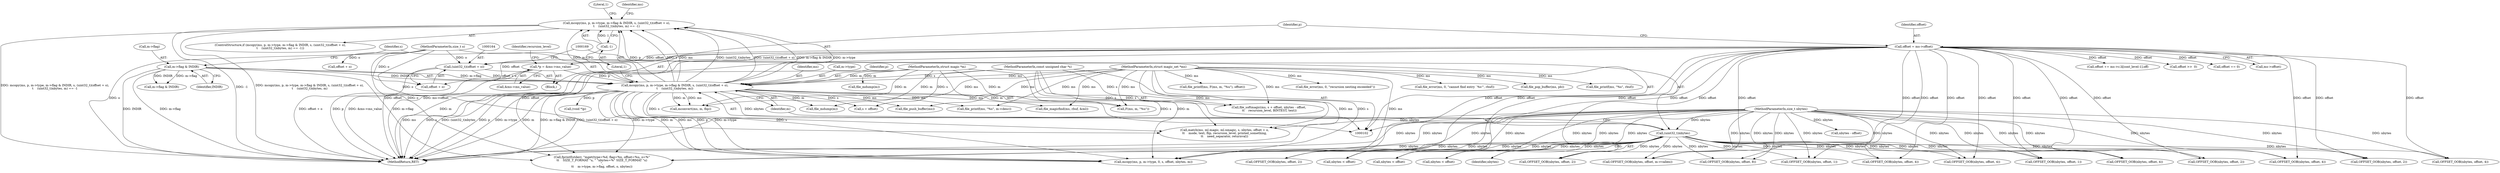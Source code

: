 digraph "0_file_6f737ddfadb596d7d4a993f7ed2141ffd664a81c@API" {
"1000150" [label="(Call,mcopy(ms, p, m->type, m->flag & INDIR, s, (uint32_t)(offset + o),\n\t    (uint32_t)nbytes, m) == -1)"];
"1000151" [label="(Call,mcopy(ms, p, m->type, m->flag & INDIR, s, (uint32_t)(offset + o),\n\t    (uint32_t)nbytes, m))"];
"1000103" [label="(MethodParameterIn,struct magic_set *ms)"];
"1000130" [label="(Call,*p = &ms->ms_value)"];
"1000157" [label="(Call,m->flag & INDIR)"];
"1000104" [label="(MethodParameterIn,const unsigned char *s)"];
"1000163" [label="(Call,(uint32_t)(offset + o))"];
"1000118" [label="(Call,offset = ms->offset)"];
"1000107" [label="(MethodParameterIn,size_t o)"];
"1000168" [label="(Call,(uint32_t)nbytes)"];
"1000106" [label="(MethodParameterIn,size_t nbytes)"];
"1000105" [label="(MethodParameterIn,struct magic *m)"];
"1000172" [label="(Call,-1)"];
"1000165" [label="(Call,offset + o)"];
"1000106" [label="(MethodParameterIn,size_t nbytes)"];
"1000531" [label="(Call,OFFSET_OOB(nbytes, offset, 2))"];
"1001518" [label="(Call,nbytes < offset)"];
"1001083" [label="(Call,OFFSET_OOB(nbytes, offset, 4))"];
"1000139" [label="(Identifier,recursion_level)"];
"1000176" [label="(Literal,1)"];
"1001755" [label="(MethodReturn,RET)"];
"1000116" [label="(Block,)"];
"1001575" [label="(Call,file_pop_buffer(ms, pb))"];
"1000170" [label="(Identifier,nbytes)"];
"1001442" [label="(Call,file_mdump(m))"];
"1001695" [label="(Call,match(ms, ml.magic, ml.nmagic, s, nbytes, offset + o,\n\t\t    mode, text, flip, recursion_level, printed_something,\n\t\t    need_separator, returnval))"];
"1001358" [label="(Call,offset += ms->c.li[cont_level-1].off)"];
"1000152" [label="(Identifier,ms)"];
"1001619" [label="(Call,file_printf(ms, \"%s\", rbuf))"];
"1000118" [label="(Call,offset = ms->offset)"];
"1001532" [label="(Call,nbytes < offset)"];
"1001403" [label="(Call,mcopy(ms, p, m->type, 0, s, offset, nbytes, m))"];
"1001747" [label="(Call,mconvert(ms, m, flip))"];
"1000173" [label="(Literal,1)"];
"1000207" [label="(Call,file_mdump(m))"];
"1001549" [label="(Call,file_softmagic(ms, s + offset, nbytes - offset,\n \t\t    recursion_level, BINTEST, text))"];
"1000107" [label="(MethodParameterIn,size_t o)"];
"1000158" [label="(Call,m->flag)"];
"1000154" [label="(Call,m->type)"];
"1000425" [label="(Call,OFFSET_OOB(nbytes, offset, 1))"];
"1000186" [label="(Call,fprintf(stderr, \"mget(type=%d, flag=%x, offset=%u, o=%\"\n\t\t    SIZE_T_FORMAT \"u, \" \"nbytes=%\" SIZE_T_FORMAT \"u)\n\",\n\t\t    m->type, m->flag, offset, o, nbytes))"];
"1000103" [label="(MethodParameterIn,struct magic_set *ms)"];
"1000151" [label="(Call,mcopy(ms, p, m->type, m->flag & INDIR, s, (uint32_t)(offset + o),\n\t    (uint32_t)nbytes, m))"];
"1000181" [label="(Identifier,ms)"];
"1000210" [label="(Call,m->flag & INDIR)"];
"1000634" [label="(Call,OFFSET_OOB(nbytes, offset, 2))"];
"1000150" [label="(Call,mcopy(ms, p, m->type, m->flag & INDIR, s, (uint32_t)(offset + o),\n\t    (uint32_t)nbytes, m) == -1)"];
"1000171" [label="(Identifier,m)"];
"1001551" [label="(Call,s + offset)"];
"1000131" [label="(Identifier,p)"];
"1000964" [label="(Call,OFFSET_OOB(nbytes, offset, 4))"];
"1001319" [label="(Call,offset >>  0)"];
"1001728" [label="(Call,file_printf(ms, \"%s\", m->desc))"];
"1001451" [label="(Call,OFFSET_OOB(nbytes, offset, 1))"];
"1000844" [label="(Call,OFFSET_OOB(nbytes, offset, 4))"];
"1000737" [label="(Call,OFFSET_OOB(nbytes, offset, 2))"];
"1001462" [label="(Call,OFFSET_OOB(nbytes, offset, 2))"];
"1001526" [label="(Call,offset == 0)"];
"1001202" [label="(Call,OFFSET_OOB(nbytes, offset, 4))"];
"1001602" [label="(Call,file_printf(ms, F(ms, m, \"%u\"), offset))"];
"1000162" [label="(Identifier,s)"];
"1000149" [label="(ControlStructure,if (mcopy(ms, p, m->type, m->flag & INDIR, s, (uint32_t)(offset + o),\n\t    (uint32_t)nbytes, m) == -1))"];
"1000153" [label="(Identifier,p)"];
"1000202" [label="(Call,(void *)p)"];
"1001507" [label="(Call,OFFSET_OOB(nbytes, offset, m->vallen))"];
"1000142" [label="(Call,file_error(ms, 0, \"recursion nesting exceeded\"))"];
"1001496" [label="(Call,OFFSET_OOB(nbytes, offset, 8))"];
"1001604" [label="(Call,F(ms, m, \"%u\"))"];
"1001485" [label="(Call,OFFSET_OOB(nbytes, offset, 4))"];
"1001705" [label="(Call,offset + o)"];
"1000130" [label="(Call,*p = &ms->ms_value)"];
"1000105" [label="(MethodParameterIn,struct magic *m)"];
"1000104" [label="(MethodParameterIn,const unsigned char *s)"];
"1001663" [label="(Call,file_magicfind(ms, rbuf, &ml))"];
"1000157" [label="(Call,m->flag & INDIR)"];
"1000161" [label="(Identifier,INDIR)"];
"1000132" [label="(Call,&ms->ms_value)"];
"1001541" [label="(Call,file_push_buffer(ms))"];
"1001637" [label="(Call,nbytes < offset)"];
"1001554" [label="(Call,nbytes - offset)"];
"1000168" [label="(Call,(uint32_t)nbytes)"];
"1000120" [label="(Call,ms->offset)"];
"1001671" [label="(Call,file_error(ms, 0, \"cannot find entry `%s'\", rbuf))"];
"1000119" [label="(Identifier,offset)"];
"1000172" [label="(Call,-1)"];
"1000163" [label="(Call,(uint32_t)(offset + o))"];
"1000150" -> "1000149"  [label="AST: "];
"1000150" -> "1000172"  [label="CFG: "];
"1000151" -> "1000150"  [label="AST: "];
"1000172" -> "1000150"  [label="AST: "];
"1000176" -> "1000150"  [label="CFG: "];
"1000181" -> "1000150"  [label="CFG: "];
"1000150" -> "1001755"  [label="DDG: -1"];
"1000150" -> "1001755"  [label="DDG: mcopy(ms, p, m->type, m->flag & INDIR, s, (uint32_t)(offset + o),\n\t    (uint32_t)nbytes, m)"];
"1000150" -> "1001755"  [label="DDG: mcopy(ms, p, m->type, m->flag & INDIR, s, (uint32_t)(offset + o),\n\t    (uint32_t)nbytes, m) == -1"];
"1000151" -> "1000150"  [label="DDG: s"];
"1000151" -> "1000150"  [label="DDG: ms"];
"1000151" -> "1000150"  [label="DDG: (uint32_t)(offset + o)"];
"1000151" -> "1000150"  [label="DDG: m->flag & INDIR"];
"1000151" -> "1000150"  [label="DDG: m->type"];
"1000151" -> "1000150"  [label="DDG: m"];
"1000151" -> "1000150"  [label="DDG: p"];
"1000151" -> "1000150"  [label="DDG: (uint32_t)nbytes"];
"1000172" -> "1000150"  [label="DDG: 1"];
"1000151" -> "1000171"  [label="CFG: "];
"1000152" -> "1000151"  [label="AST: "];
"1000153" -> "1000151"  [label="AST: "];
"1000154" -> "1000151"  [label="AST: "];
"1000157" -> "1000151"  [label="AST: "];
"1000162" -> "1000151"  [label="AST: "];
"1000163" -> "1000151"  [label="AST: "];
"1000168" -> "1000151"  [label="AST: "];
"1000171" -> "1000151"  [label="AST: "];
"1000173" -> "1000151"  [label="CFG: "];
"1000151" -> "1001755"  [label="DDG: (uint32_t)nbytes"];
"1000151" -> "1001755"  [label="DDG: m->flag & INDIR"];
"1000151" -> "1001755"  [label="DDG: ms"];
"1000151" -> "1001755"  [label="DDG: p"];
"1000151" -> "1001755"  [label="DDG: m->type"];
"1000151" -> "1001755"  [label="DDG: m"];
"1000151" -> "1001755"  [label="DDG: (uint32_t)(offset + o)"];
"1000151" -> "1001755"  [label="DDG: s"];
"1000103" -> "1000151"  [label="DDG: ms"];
"1000130" -> "1000151"  [label="DDG: p"];
"1000157" -> "1000151"  [label="DDG: m->flag"];
"1000157" -> "1000151"  [label="DDG: INDIR"];
"1000104" -> "1000151"  [label="DDG: s"];
"1000163" -> "1000151"  [label="DDG: offset + o"];
"1000168" -> "1000151"  [label="DDG: nbytes"];
"1000105" -> "1000151"  [label="DDG: m"];
"1000151" -> "1000186"  [label="DDG: m->type"];
"1000151" -> "1000202"  [label="DDG: p"];
"1000151" -> "1000207"  [label="DDG: m"];
"1000151" -> "1001403"  [label="DDG: ms"];
"1000151" -> "1001403"  [label="DDG: p"];
"1000151" -> "1001403"  [label="DDG: m->type"];
"1000151" -> "1001403"  [label="DDG: s"];
"1000151" -> "1001403"  [label="DDG: m"];
"1000151" -> "1001541"  [label="DDG: ms"];
"1000151" -> "1001549"  [label="DDG: s"];
"1000151" -> "1001551"  [label="DDG: s"];
"1000151" -> "1001604"  [label="DDG: m"];
"1000151" -> "1001663"  [label="DDG: ms"];
"1000151" -> "1001695"  [label="DDG: s"];
"1000151" -> "1001728"  [label="DDG: ms"];
"1000151" -> "1001747"  [label="DDG: ms"];
"1000151" -> "1001747"  [label="DDG: m"];
"1000103" -> "1000102"  [label="AST: "];
"1000103" -> "1001755"  [label="DDG: ms"];
"1000103" -> "1000142"  [label="DDG: ms"];
"1000103" -> "1001403"  [label="DDG: ms"];
"1000103" -> "1001541"  [label="DDG: ms"];
"1000103" -> "1001549"  [label="DDG: ms"];
"1000103" -> "1001575"  [label="DDG: ms"];
"1000103" -> "1001602"  [label="DDG: ms"];
"1000103" -> "1001604"  [label="DDG: ms"];
"1000103" -> "1001619"  [label="DDG: ms"];
"1000103" -> "1001663"  [label="DDG: ms"];
"1000103" -> "1001671"  [label="DDG: ms"];
"1000103" -> "1001695"  [label="DDG: ms"];
"1000103" -> "1001728"  [label="DDG: ms"];
"1000103" -> "1001747"  [label="DDG: ms"];
"1000130" -> "1000116"  [label="AST: "];
"1000130" -> "1000132"  [label="CFG: "];
"1000131" -> "1000130"  [label="AST: "];
"1000132" -> "1000130"  [label="AST: "];
"1000139" -> "1000130"  [label="CFG: "];
"1000130" -> "1001755"  [label="DDG: &ms->ms_value"];
"1000130" -> "1001755"  [label="DDG: p"];
"1000157" -> "1000161"  [label="CFG: "];
"1000158" -> "1000157"  [label="AST: "];
"1000161" -> "1000157"  [label="AST: "];
"1000162" -> "1000157"  [label="CFG: "];
"1000157" -> "1001755"  [label="DDG: m->flag"];
"1000157" -> "1001755"  [label="DDG: INDIR"];
"1000157" -> "1000186"  [label="DDG: m->flag"];
"1000157" -> "1000210"  [label="DDG: m->flag"];
"1000157" -> "1000210"  [label="DDG: INDIR"];
"1000104" -> "1000102"  [label="AST: "];
"1000104" -> "1001755"  [label="DDG: s"];
"1000104" -> "1001403"  [label="DDG: s"];
"1000104" -> "1001549"  [label="DDG: s"];
"1000104" -> "1001551"  [label="DDG: s"];
"1000104" -> "1001695"  [label="DDG: s"];
"1000163" -> "1000165"  [label="CFG: "];
"1000164" -> "1000163"  [label="AST: "];
"1000165" -> "1000163"  [label="AST: "];
"1000169" -> "1000163"  [label="CFG: "];
"1000163" -> "1001755"  [label="DDG: offset + o"];
"1000118" -> "1000163"  [label="DDG: offset"];
"1000107" -> "1000163"  [label="DDG: o"];
"1000118" -> "1000116"  [label="AST: "];
"1000118" -> "1000120"  [label="CFG: "];
"1000119" -> "1000118"  [label="AST: "];
"1000120" -> "1000118"  [label="AST: "];
"1000131" -> "1000118"  [label="CFG: "];
"1000118" -> "1001755"  [label="DDG: ms->offset"];
"1000118" -> "1001755"  [label="DDG: offset"];
"1000118" -> "1000165"  [label="DDG: offset"];
"1000118" -> "1000186"  [label="DDG: offset"];
"1000118" -> "1000425"  [label="DDG: offset"];
"1000118" -> "1000531"  [label="DDG: offset"];
"1000118" -> "1000634"  [label="DDG: offset"];
"1000118" -> "1000737"  [label="DDG: offset"];
"1000118" -> "1000844"  [label="DDG: offset"];
"1000118" -> "1000964"  [label="DDG: offset"];
"1000118" -> "1001083"  [label="DDG: offset"];
"1000118" -> "1001202"  [label="DDG: offset"];
"1000118" -> "1001319"  [label="DDG: offset"];
"1000118" -> "1001358"  [label="DDG: offset"];
"1000118" -> "1001403"  [label="DDG: offset"];
"1000118" -> "1001451"  [label="DDG: offset"];
"1000118" -> "1001462"  [label="DDG: offset"];
"1000118" -> "1001485"  [label="DDG: offset"];
"1000118" -> "1001496"  [label="DDG: offset"];
"1000118" -> "1001507"  [label="DDG: offset"];
"1000118" -> "1001518"  [label="DDG: offset"];
"1000118" -> "1001526"  [label="DDG: offset"];
"1000118" -> "1001637"  [label="DDG: offset"];
"1000107" -> "1000102"  [label="AST: "];
"1000107" -> "1001755"  [label="DDG: o"];
"1000107" -> "1000165"  [label="DDG: o"];
"1000107" -> "1000186"  [label="DDG: o"];
"1000107" -> "1001695"  [label="DDG: o"];
"1000107" -> "1001705"  [label="DDG: o"];
"1000168" -> "1000170"  [label="CFG: "];
"1000169" -> "1000168"  [label="AST: "];
"1000170" -> "1000168"  [label="AST: "];
"1000171" -> "1000168"  [label="CFG: "];
"1000168" -> "1001755"  [label="DDG: nbytes"];
"1000106" -> "1000168"  [label="DDG: nbytes"];
"1000168" -> "1000186"  [label="DDG: nbytes"];
"1000168" -> "1000425"  [label="DDG: nbytes"];
"1000168" -> "1000531"  [label="DDG: nbytes"];
"1000168" -> "1000634"  [label="DDG: nbytes"];
"1000168" -> "1000737"  [label="DDG: nbytes"];
"1000168" -> "1000844"  [label="DDG: nbytes"];
"1000168" -> "1000964"  [label="DDG: nbytes"];
"1000168" -> "1001083"  [label="DDG: nbytes"];
"1000168" -> "1001202"  [label="DDG: nbytes"];
"1000168" -> "1001403"  [label="DDG: nbytes"];
"1000168" -> "1001451"  [label="DDG: nbytes"];
"1000168" -> "1001462"  [label="DDG: nbytes"];
"1000168" -> "1001485"  [label="DDG: nbytes"];
"1000168" -> "1001496"  [label="DDG: nbytes"];
"1000168" -> "1001507"  [label="DDG: nbytes"];
"1000168" -> "1001518"  [label="DDG: nbytes"];
"1000168" -> "1001532"  [label="DDG: nbytes"];
"1000168" -> "1001637"  [label="DDG: nbytes"];
"1000106" -> "1000102"  [label="AST: "];
"1000106" -> "1001755"  [label="DDG: nbytes"];
"1000106" -> "1000186"  [label="DDG: nbytes"];
"1000106" -> "1000425"  [label="DDG: nbytes"];
"1000106" -> "1000531"  [label="DDG: nbytes"];
"1000106" -> "1000634"  [label="DDG: nbytes"];
"1000106" -> "1000737"  [label="DDG: nbytes"];
"1000106" -> "1000844"  [label="DDG: nbytes"];
"1000106" -> "1000964"  [label="DDG: nbytes"];
"1000106" -> "1001083"  [label="DDG: nbytes"];
"1000106" -> "1001202"  [label="DDG: nbytes"];
"1000106" -> "1001403"  [label="DDG: nbytes"];
"1000106" -> "1001451"  [label="DDG: nbytes"];
"1000106" -> "1001462"  [label="DDG: nbytes"];
"1000106" -> "1001485"  [label="DDG: nbytes"];
"1000106" -> "1001496"  [label="DDG: nbytes"];
"1000106" -> "1001507"  [label="DDG: nbytes"];
"1000106" -> "1001518"  [label="DDG: nbytes"];
"1000106" -> "1001532"  [label="DDG: nbytes"];
"1000106" -> "1001554"  [label="DDG: nbytes"];
"1000106" -> "1001637"  [label="DDG: nbytes"];
"1000106" -> "1001695"  [label="DDG: nbytes"];
"1000105" -> "1000102"  [label="AST: "];
"1000105" -> "1001755"  [label="DDG: m"];
"1000105" -> "1000207"  [label="DDG: m"];
"1000105" -> "1001403"  [label="DDG: m"];
"1000105" -> "1001442"  [label="DDG: m"];
"1000105" -> "1001604"  [label="DDG: m"];
"1000105" -> "1001747"  [label="DDG: m"];
"1000172" -> "1000173"  [label="CFG: "];
"1000173" -> "1000172"  [label="AST: "];
}
